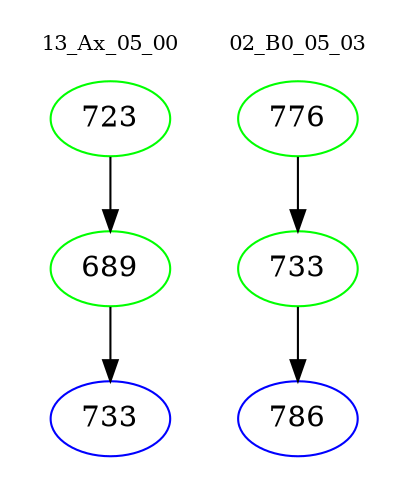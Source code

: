 digraph{
subgraph cluster_0 {
color = white
label = "13_Ax_05_00";
fontsize=10;
T0_723 [label="723", color="green"]
T0_723 -> T0_689 [color="black"]
T0_689 [label="689", color="green"]
T0_689 -> T0_733 [color="black"]
T0_733 [label="733", color="blue"]
}
subgraph cluster_1 {
color = white
label = "02_B0_05_03";
fontsize=10;
T1_776 [label="776", color="green"]
T1_776 -> T1_733 [color="black"]
T1_733 [label="733", color="green"]
T1_733 -> T1_786 [color="black"]
T1_786 [label="786", color="blue"]
}
}
